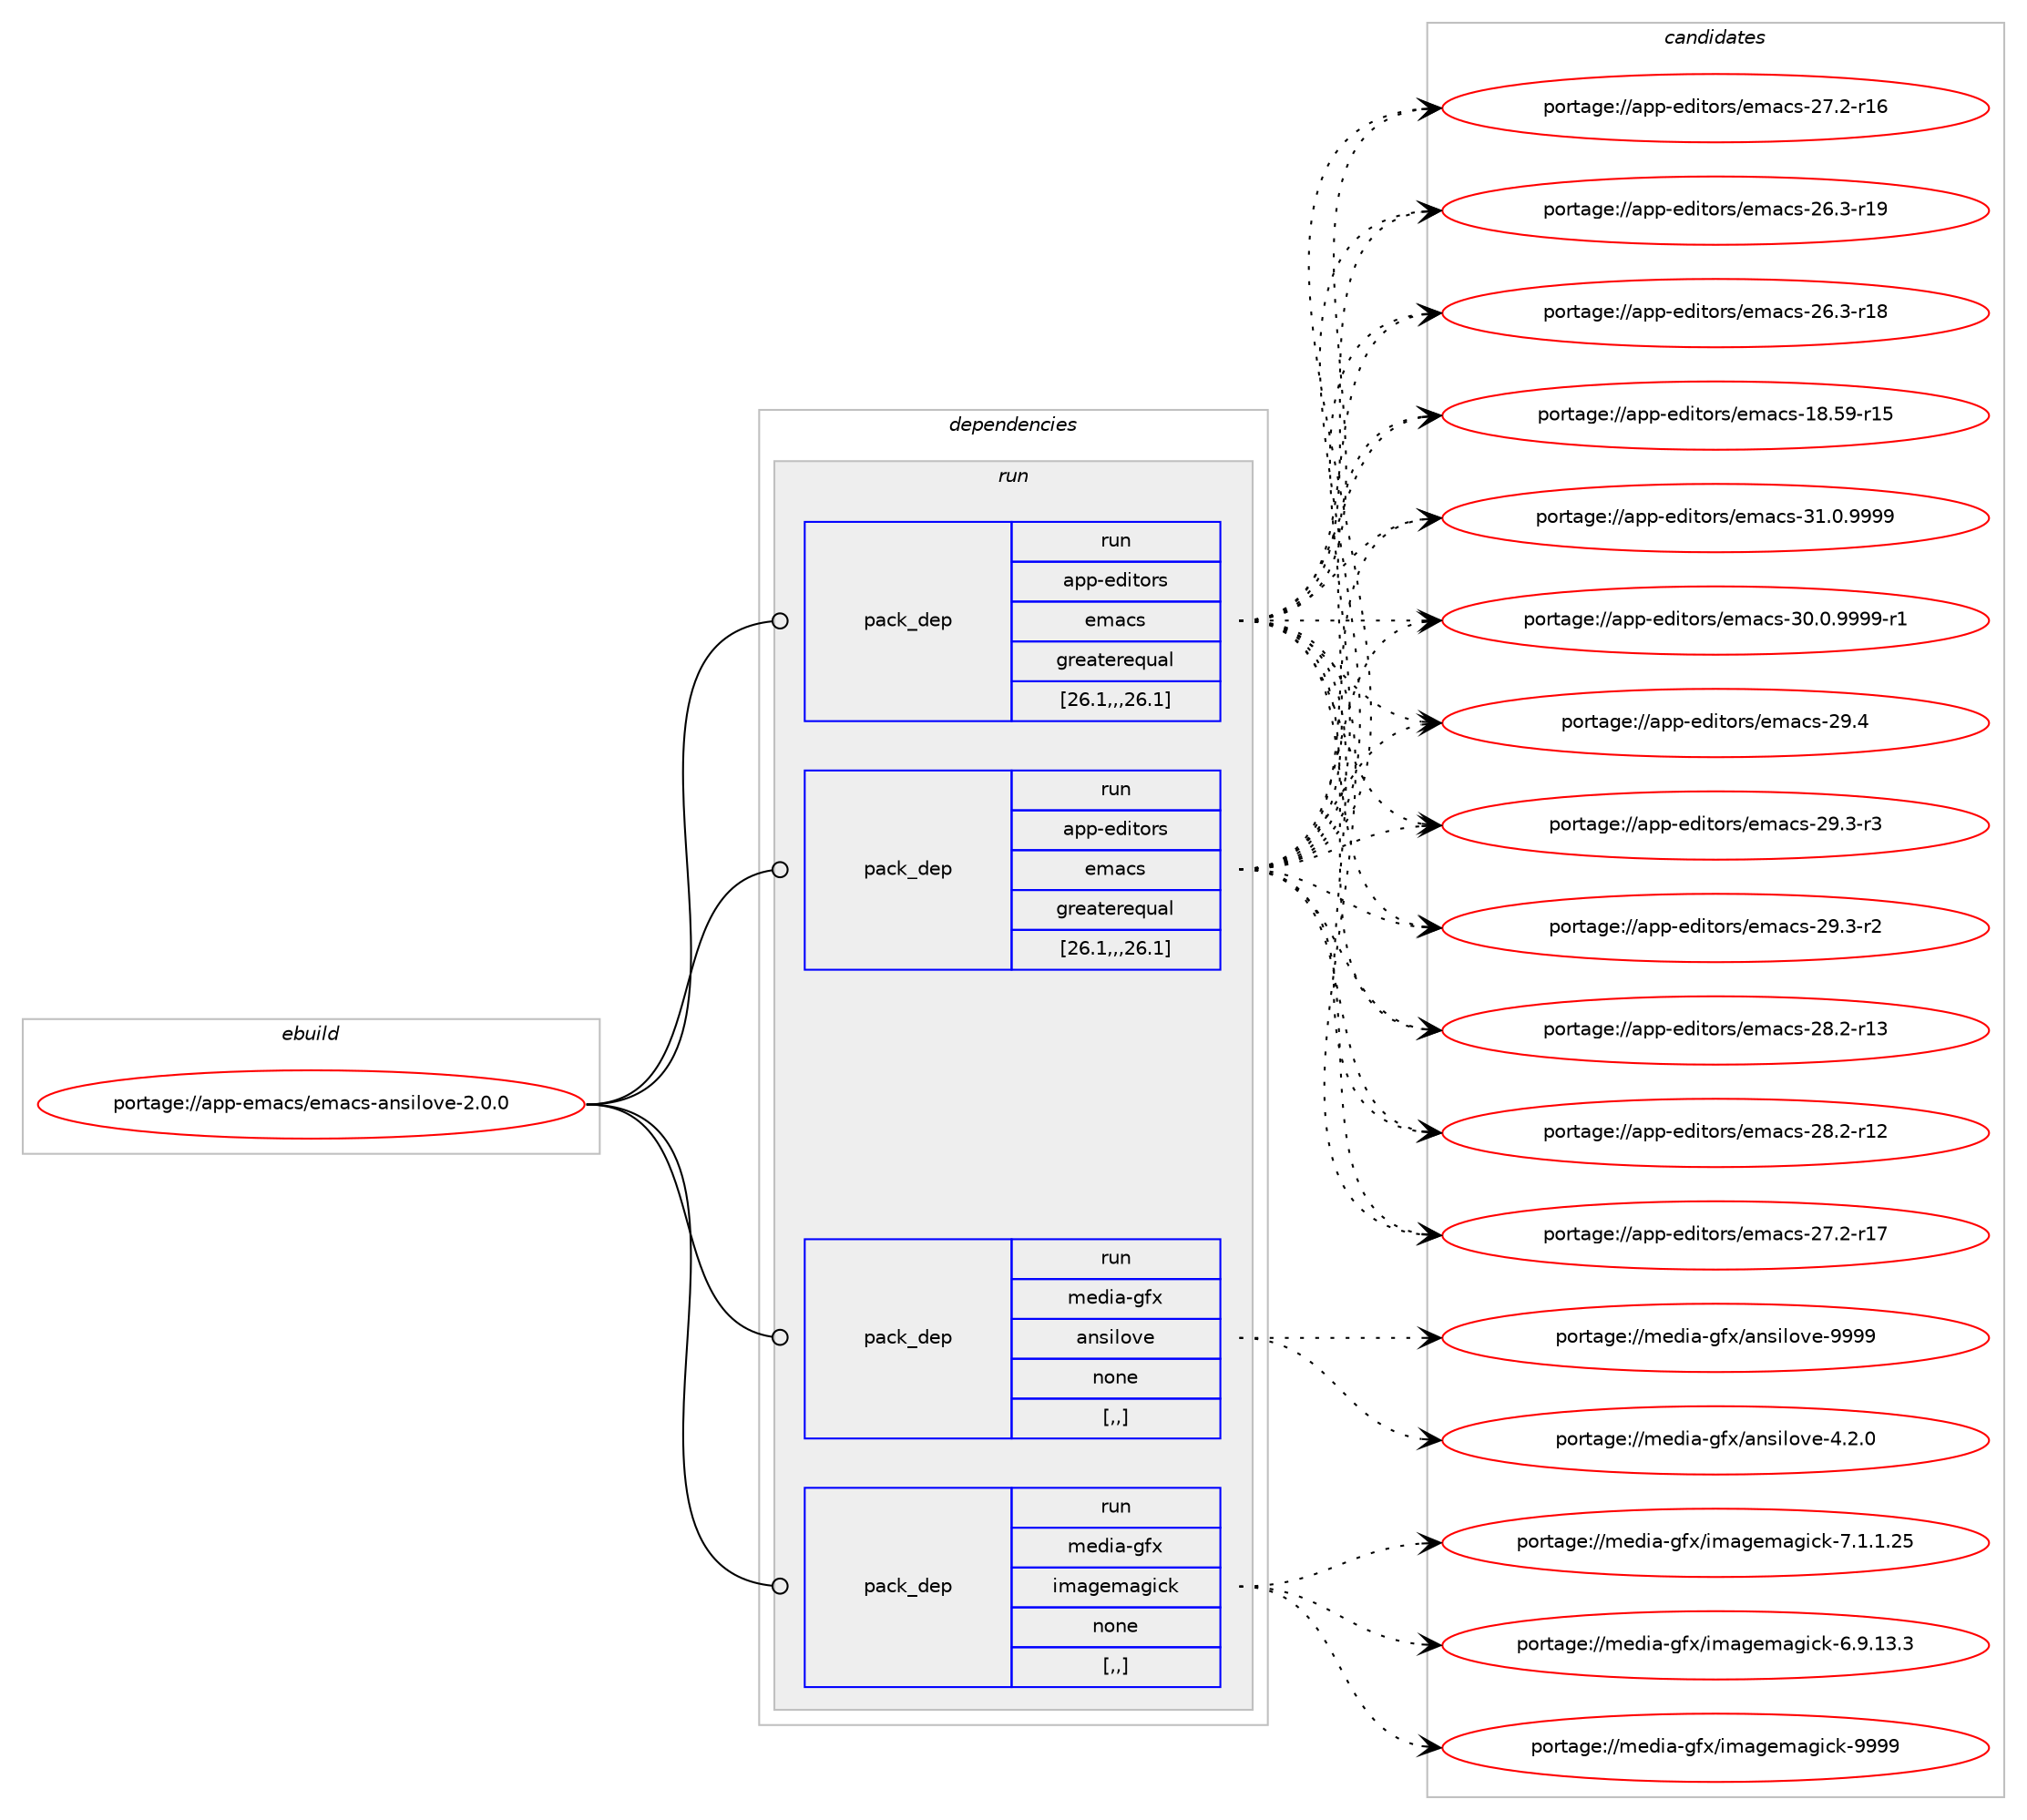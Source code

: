 digraph prolog {

# *************
# Graph options
# *************

newrank=true;
concentrate=true;
compound=true;
graph [rankdir=LR,fontname=Helvetica,fontsize=10,ranksep=1.5];#, ranksep=2.5, nodesep=0.2];
edge  [arrowhead=vee];
node  [fontname=Helvetica,fontsize=10];

# **********
# The ebuild
# **********

subgraph cluster_leftcol {
color=gray;
label=<<i>ebuild</i>>;
id [label="portage://app-emacs/emacs-ansilove-2.0.0", color=red, width=4, href="../app-emacs/emacs-ansilove-2.0.0.svg"];
}

# ****************
# The dependencies
# ****************

subgraph cluster_midcol {
color=gray;
label=<<i>dependencies</i>>;
subgraph cluster_compile {
fillcolor="#eeeeee";
style=filled;
label=<<i>compile</i>>;
}
subgraph cluster_compileandrun {
fillcolor="#eeeeee";
style=filled;
label=<<i>compile and run</i>>;
}
subgraph cluster_run {
fillcolor="#eeeeee";
style=filled;
label=<<i>run</i>>;
subgraph pack16295 {
dependency22597 [label=<<TABLE BORDER="0" CELLBORDER="1" CELLSPACING="0" CELLPADDING="4" WIDTH="220"><TR><TD ROWSPAN="6" CELLPADDING="30">pack_dep</TD></TR><TR><TD WIDTH="110">run</TD></TR><TR><TD>app-editors</TD></TR><TR><TD>emacs</TD></TR><TR><TD>greaterequal</TD></TR><TR><TD>[26.1,,,26.1]</TD></TR></TABLE>>, shape=none, color=blue];
}
id:e -> dependency22597:w [weight=20,style="solid",arrowhead="odot"];
subgraph pack16296 {
dependency22598 [label=<<TABLE BORDER="0" CELLBORDER="1" CELLSPACING="0" CELLPADDING="4" WIDTH="220"><TR><TD ROWSPAN="6" CELLPADDING="30">pack_dep</TD></TR><TR><TD WIDTH="110">run</TD></TR><TR><TD>app-editors</TD></TR><TR><TD>emacs</TD></TR><TR><TD>greaterequal</TD></TR><TR><TD>[26.1,,,26.1]</TD></TR></TABLE>>, shape=none, color=blue];
}
id:e -> dependency22598:w [weight=20,style="solid",arrowhead="odot"];
subgraph pack16297 {
dependency22599 [label=<<TABLE BORDER="0" CELLBORDER="1" CELLSPACING="0" CELLPADDING="4" WIDTH="220"><TR><TD ROWSPAN="6" CELLPADDING="30">pack_dep</TD></TR><TR><TD WIDTH="110">run</TD></TR><TR><TD>media-gfx</TD></TR><TR><TD>ansilove</TD></TR><TR><TD>none</TD></TR><TR><TD>[,,]</TD></TR></TABLE>>, shape=none, color=blue];
}
id:e -> dependency22599:w [weight=20,style="solid",arrowhead="odot"];
subgraph pack16298 {
dependency22600 [label=<<TABLE BORDER="0" CELLBORDER="1" CELLSPACING="0" CELLPADDING="4" WIDTH="220"><TR><TD ROWSPAN="6" CELLPADDING="30">pack_dep</TD></TR><TR><TD WIDTH="110">run</TD></TR><TR><TD>media-gfx</TD></TR><TR><TD>imagemagick</TD></TR><TR><TD>none</TD></TR><TR><TD>[,,]</TD></TR></TABLE>>, shape=none, color=blue];
}
id:e -> dependency22600:w [weight=20,style="solid",arrowhead="odot"];
}
}

# **************
# The candidates
# **************

subgraph cluster_choices {
rank=same;
color=gray;
label=<<i>candidates</i>>;

subgraph choice16295 {
color=black;
nodesep=1;
choice971121124510110010511611111411547101109979911545514946484657575757 [label="portage://app-editors/emacs-31.0.9999", color=red, width=4,href="../app-editors/emacs-31.0.9999.svg"];
choice9711211245101100105116111114115471011099799115455148464846575757574511449 [label="portage://app-editors/emacs-30.0.9999-r1", color=red, width=4,href="../app-editors/emacs-30.0.9999-r1.svg"];
choice97112112451011001051161111141154710110997991154550574652 [label="portage://app-editors/emacs-29.4", color=red, width=4,href="../app-editors/emacs-29.4.svg"];
choice971121124510110010511611111411547101109979911545505746514511451 [label="portage://app-editors/emacs-29.3-r3", color=red, width=4,href="../app-editors/emacs-29.3-r3.svg"];
choice971121124510110010511611111411547101109979911545505746514511450 [label="portage://app-editors/emacs-29.3-r2", color=red, width=4,href="../app-editors/emacs-29.3-r2.svg"];
choice97112112451011001051161111141154710110997991154550564650451144951 [label="portage://app-editors/emacs-28.2-r13", color=red, width=4,href="../app-editors/emacs-28.2-r13.svg"];
choice97112112451011001051161111141154710110997991154550564650451144950 [label="portage://app-editors/emacs-28.2-r12", color=red, width=4,href="../app-editors/emacs-28.2-r12.svg"];
choice97112112451011001051161111141154710110997991154550554650451144955 [label="portage://app-editors/emacs-27.2-r17", color=red, width=4,href="../app-editors/emacs-27.2-r17.svg"];
choice97112112451011001051161111141154710110997991154550554650451144954 [label="portage://app-editors/emacs-27.2-r16", color=red, width=4,href="../app-editors/emacs-27.2-r16.svg"];
choice97112112451011001051161111141154710110997991154550544651451144957 [label="portage://app-editors/emacs-26.3-r19", color=red, width=4,href="../app-editors/emacs-26.3-r19.svg"];
choice97112112451011001051161111141154710110997991154550544651451144956 [label="portage://app-editors/emacs-26.3-r18", color=red, width=4,href="../app-editors/emacs-26.3-r18.svg"];
choice9711211245101100105116111114115471011099799115454956465357451144953 [label="portage://app-editors/emacs-18.59-r15", color=red, width=4,href="../app-editors/emacs-18.59-r15.svg"];
dependency22597:e -> choice971121124510110010511611111411547101109979911545514946484657575757:w [style=dotted,weight="100"];
dependency22597:e -> choice9711211245101100105116111114115471011099799115455148464846575757574511449:w [style=dotted,weight="100"];
dependency22597:e -> choice97112112451011001051161111141154710110997991154550574652:w [style=dotted,weight="100"];
dependency22597:e -> choice971121124510110010511611111411547101109979911545505746514511451:w [style=dotted,weight="100"];
dependency22597:e -> choice971121124510110010511611111411547101109979911545505746514511450:w [style=dotted,weight="100"];
dependency22597:e -> choice97112112451011001051161111141154710110997991154550564650451144951:w [style=dotted,weight="100"];
dependency22597:e -> choice97112112451011001051161111141154710110997991154550564650451144950:w [style=dotted,weight="100"];
dependency22597:e -> choice97112112451011001051161111141154710110997991154550554650451144955:w [style=dotted,weight="100"];
dependency22597:e -> choice97112112451011001051161111141154710110997991154550554650451144954:w [style=dotted,weight="100"];
dependency22597:e -> choice97112112451011001051161111141154710110997991154550544651451144957:w [style=dotted,weight="100"];
dependency22597:e -> choice97112112451011001051161111141154710110997991154550544651451144956:w [style=dotted,weight="100"];
dependency22597:e -> choice9711211245101100105116111114115471011099799115454956465357451144953:w [style=dotted,weight="100"];
}
subgraph choice16296 {
color=black;
nodesep=1;
choice971121124510110010511611111411547101109979911545514946484657575757 [label="portage://app-editors/emacs-31.0.9999", color=red, width=4,href="../app-editors/emacs-31.0.9999.svg"];
choice9711211245101100105116111114115471011099799115455148464846575757574511449 [label="portage://app-editors/emacs-30.0.9999-r1", color=red, width=4,href="../app-editors/emacs-30.0.9999-r1.svg"];
choice97112112451011001051161111141154710110997991154550574652 [label="portage://app-editors/emacs-29.4", color=red, width=4,href="../app-editors/emacs-29.4.svg"];
choice971121124510110010511611111411547101109979911545505746514511451 [label="portage://app-editors/emacs-29.3-r3", color=red, width=4,href="../app-editors/emacs-29.3-r3.svg"];
choice971121124510110010511611111411547101109979911545505746514511450 [label="portage://app-editors/emacs-29.3-r2", color=red, width=4,href="../app-editors/emacs-29.3-r2.svg"];
choice97112112451011001051161111141154710110997991154550564650451144951 [label="portage://app-editors/emacs-28.2-r13", color=red, width=4,href="../app-editors/emacs-28.2-r13.svg"];
choice97112112451011001051161111141154710110997991154550564650451144950 [label="portage://app-editors/emacs-28.2-r12", color=red, width=4,href="../app-editors/emacs-28.2-r12.svg"];
choice97112112451011001051161111141154710110997991154550554650451144955 [label="portage://app-editors/emacs-27.2-r17", color=red, width=4,href="../app-editors/emacs-27.2-r17.svg"];
choice97112112451011001051161111141154710110997991154550554650451144954 [label="portage://app-editors/emacs-27.2-r16", color=red, width=4,href="../app-editors/emacs-27.2-r16.svg"];
choice97112112451011001051161111141154710110997991154550544651451144957 [label="portage://app-editors/emacs-26.3-r19", color=red, width=4,href="../app-editors/emacs-26.3-r19.svg"];
choice97112112451011001051161111141154710110997991154550544651451144956 [label="portage://app-editors/emacs-26.3-r18", color=red, width=4,href="../app-editors/emacs-26.3-r18.svg"];
choice9711211245101100105116111114115471011099799115454956465357451144953 [label="portage://app-editors/emacs-18.59-r15", color=red, width=4,href="../app-editors/emacs-18.59-r15.svg"];
dependency22598:e -> choice971121124510110010511611111411547101109979911545514946484657575757:w [style=dotted,weight="100"];
dependency22598:e -> choice9711211245101100105116111114115471011099799115455148464846575757574511449:w [style=dotted,weight="100"];
dependency22598:e -> choice97112112451011001051161111141154710110997991154550574652:w [style=dotted,weight="100"];
dependency22598:e -> choice971121124510110010511611111411547101109979911545505746514511451:w [style=dotted,weight="100"];
dependency22598:e -> choice971121124510110010511611111411547101109979911545505746514511450:w [style=dotted,weight="100"];
dependency22598:e -> choice97112112451011001051161111141154710110997991154550564650451144951:w [style=dotted,weight="100"];
dependency22598:e -> choice97112112451011001051161111141154710110997991154550564650451144950:w [style=dotted,weight="100"];
dependency22598:e -> choice97112112451011001051161111141154710110997991154550554650451144955:w [style=dotted,weight="100"];
dependency22598:e -> choice97112112451011001051161111141154710110997991154550554650451144954:w [style=dotted,weight="100"];
dependency22598:e -> choice97112112451011001051161111141154710110997991154550544651451144957:w [style=dotted,weight="100"];
dependency22598:e -> choice97112112451011001051161111141154710110997991154550544651451144956:w [style=dotted,weight="100"];
dependency22598:e -> choice9711211245101100105116111114115471011099799115454956465357451144953:w [style=dotted,weight="100"];
}
subgraph choice16297 {
color=black;
nodesep=1;
choice109101100105974510310212047971101151051081111181014557575757 [label="portage://media-gfx/ansilove-9999", color=red, width=4,href="../media-gfx/ansilove-9999.svg"];
choice10910110010597451031021204797110115105108111118101455246504648 [label="portage://media-gfx/ansilove-4.2.0", color=red, width=4,href="../media-gfx/ansilove-4.2.0.svg"];
dependency22599:e -> choice109101100105974510310212047971101151051081111181014557575757:w [style=dotted,weight="100"];
dependency22599:e -> choice10910110010597451031021204797110115105108111118101455246504648:w [style=dotted,weight="100"];
}
subgraph choice16298 {
color=black;
nodesep=1;
choice1091011001059745103102120471051099710310110997103105991074557575757 [label="portage://media-gfx/imagemagick-9999", color=red, width=4,href="../media-gfx/imagemagick-9999.svg"];
choice109101100105974510310212047105109971031011099710310599107455546494649465053 [label="portage://media-gfx/imagemagick-7.1.1.25", color=red, width=4,href="../media-gfx/imagemagick-7.1.1.25.svg"];
choice109101100105974510310212047105109971031011099710310599107455446574649514651 [label="portage://media-gfx/imagemagick-6.9.13.3", color=red, width=4,href="../media-gfx/imagemagick-6.9.13.3.svg"];
dependency22600:e -> choice1091011001059745103102120471051099710310110997103105991074557575757:w [style=dotted,weight="100"];
dependency22600:e -> choice109101100105974510310212047105109971031011099710310599107455546494649465053:w [style=dotted,weight="100"];
dependency22600:e -> choice109101100105974510310212047105109971031011099710310599107455446574649514651:w [style=dotted,weight="100"];
}
}

}
